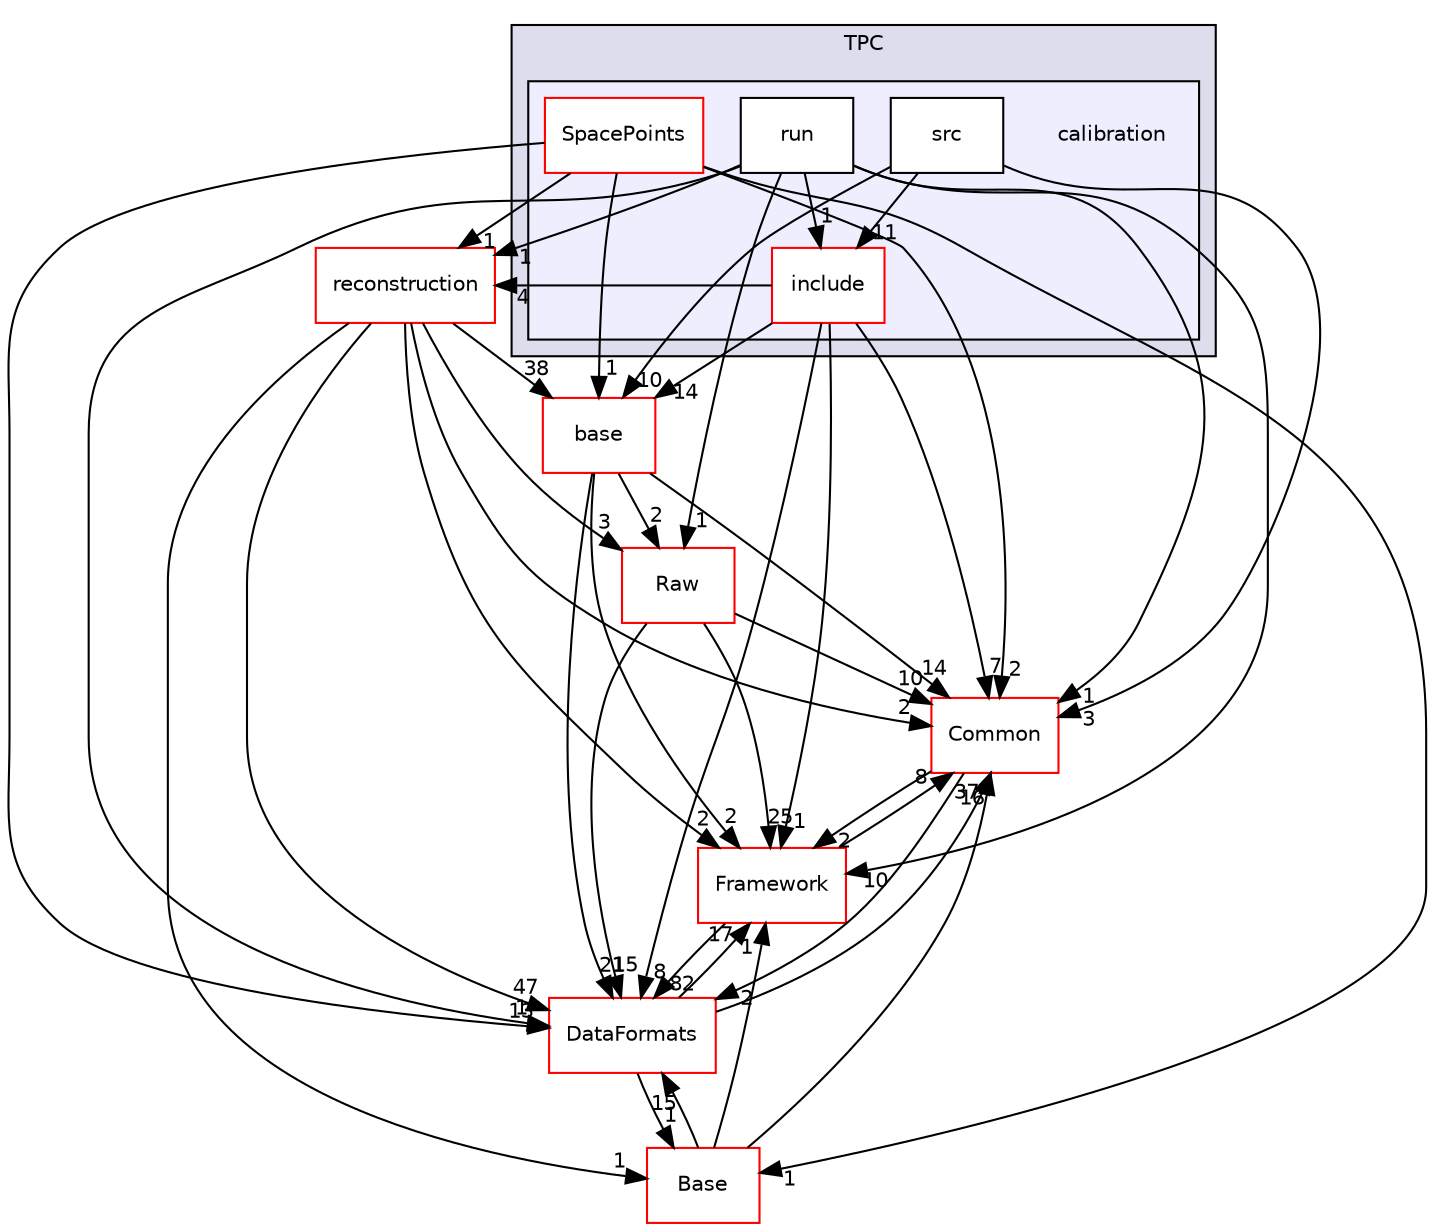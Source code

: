 digraph "/home/travis/build/AliceO2Group/AliceO2/Detectors/TPC/calibration" {
  bgcolor=transparent;
  compound=true
  node [ fontsize="10", fontname="Helvetica"];
  edge [ labelfontsize="10", labelfontname="Helvetica"];
  subgraph clusterdir_a597e8e061b11201a1dff411feb10d0b {
    graph [ bgcolor="#ddddee", pencolor="black", label="TPC" fontname="Helvetica", fontsize="10", URL="dir_a597e8e061b11201a1dff411feb10d0b.html"]
  subgraph clusterdir_4995562033b321477cfe3c34a14a5189 {
    graph [ bgcolor="#eeeeff", pencolor="black", label="" URL="dir_4995562033b321477cfe3c34a14a5189.html"];
    dir_4995562033b321477cfe3c34a14a5189 [shape=plaintext label="calibration"];
    dir_2168d348e8784d0b706f7ff616321664 [shape=box label="include" color="red" fillcolor="white" style="filled" URL="dir_2168d348e8784d0b706f7ff616321664.html"];
    dir_f282d1da34b97e1c0e067a2536157d8a [shape=box label="run" color="black" fillcolor="white" style="filled" URL="dir_f282d1da34b97e1c0e067a2536157d8a.html"];
    dir_7f0118076ec35c6eba4fbf3c8c648756 [shape=box label="SpacePoints" color="red" fillcolor="white" style="filled" URL="dir_7f0118076ec35c6eba4fbf3c8c648756.html"];
    dir_dd8aaa5a15077027057ed7b7af59c9da [shape=box label="src" color="black" fillcolor="white" style="filled" URL="dir_dd8aaa5a15077027057ed7b7af59c9da.html"];
  }
  }
  dir_677b030cc750909e4cd27413873678d8 [shape=box label="base" color="red" URL="dir_677b030cc750909e4cd27413873678d8.html"];
  dir_4ab6b4cc6a7edbff49100e9123df213f [shape=box label="Common" color="red" URL="dir_4ab6b4cc6a7edbff49100e9123df213f.html"];
  dir_a5de047958dd458e809773c6ffaa8478 [shape=box label="reconstruction" color="red" URL="dir_a5de047958dd458e809773c6ffaa8478.html"];
  dir_37c90836491b695b472bf98d1be8336b [shape=box label="Base" color="red" URL="dir_37c90836491b695b472bf98d1be8336b.html"];
  dir_bcbb2cf9a3d3d83e5515c82071a07177 [shape=box label="Framework" color="red" URL="dir_bcbb2cf9a3d3d83e5515c82071a07177.html"];
  dir_26637d1bd82229bc9ed97f7e706be743 [shape=box label="Raw" color="red" URL="dir_26637d1bd82229bc9ed97f7e706be743.html"];
  dir_2171f7ec022c5423887b07c69b2f5b48 [shape=box label="DataFormats" color="red" URL="dir_2171f7ec022c5423887b07c69b2f5b48.html"];
  dir_7f0118076ec35c6eba4fbf3c8c648756->dir_677b030cc750909e4cd27413873678d8 [headlabel="1", labeldistance=1.5 headhref="dir_000637_000054.html"];
  dir_7f0118076ec35c6eba4fbf3c8c648756->dir_4ab6b4cc6a7edbff49100e9123df213f [headlabel="2", labeldistance=1.5 headhref="dir_000637_000031.html"];
  dir_7f0118076ec35c6eba4fbf3c8c648756->dir_a5de047958dd458e809773c6ffaa8478 [headlabel="1", labeldistance=1.5 headhref="dir_000637_000377.html"];
  dir_7f0118076ec35c6eba4fbf3c8c648756->dir_37c90836491b695b472bf98d1be8336b [headlabel="1", labeldistance=1.5 headhref="dir_000637_000275.html"];
  dir_7f0118076ec35c6eba4fbf3c8c648756->dir_2171f7ec022c5423887b07c69b2f5b48 [headlabel="13", labeldistance=1.5 headhref="dir_000637_000080.html"];
  dir_677b030cc750909e4cd27413873678d8->dir_4ab6b4cc6a7edbff49100e9123df213f [headlabel="14", labeldistance=1.5 headhref="dir_000054_000031.html"];
  dir_677b030cc750909e4cd27413873678d8->dir_bcbb2cf9a3d3d83e5515c82071a07177 [headlabel="2", labeldistance=1.5 headhref="dir_000054_000015.html"];
  dir_677b030cc750909e4cd27413873678d8->dir_26637d1bd82229bc9ed97f7e706be743 [headlabel="2", labeldistance=1.5 headhref="dir_000054_000606.html"];
  dir_677b030cc750909e4cd27413873678d8->dir_2171f7ec022c5423887b07c69b2f5b48 [headlabel="21", labeldistance=1.5 headhref="dir_000054_000080.html"];
  dir_4ab6b4cc6a7edbff49100e9123df213f->dir_bcbb2cf9a3d3d83e5515c82071a07177 [headlabel="2", labeldistance=1.5 headhref="dir_000031_000015.html"];
  dir_4ab6b4cc6a7edbff49100e9123df213f->dir_2171f7ec022c5423887b07c69b2f5b48 [headlabel="2", labeldistance=1.5 headhref="dir_000031_000080.html"];
  dir_a5de047958dd458e809773c6ffaa8478->dir_677b030cc750909e4cd27413873678d8 [headlabel="38", labeldistance=1.5 headhref="dir_000377_000054.html"];
  dir_a5de047958dd458e809773c6ffaa8478->dir_4ab6b4cc6a7edbff49100e9123df213f [headlabel="2", labeldistance=1.5 headhref="dir_000377_000031.html"];
  dir_a5de047958dd458e809773c6ffaa8478->dir_37c90836491b695b472bf98d1be8336b [headlabel="1", labeldistance=1.5 headhref="dir_000377_000275.html"];
  dir_a5de047958dd458e809773c6ffaa8478->dir_bcbb2cf9a3d3d83e5515c82071a07177 [headlabel="2", labeldistance=1.5 headhref="dir_000377_000015.html"];
  dir_a5de047958dd458e809773c6ffaa8478->dir_26637d1bd82229bc9ed97f7e706be743 [headlabel="3", labeldistance=1.5 headhref="dir_000377_000606.html"];
  dir_a5de047958dd458e809773c6ffaa8478->dir_2171f7ec022c5423887b07c69b2f5b48 [headlabel="47", labeldistance=1.5 headhref="dir_000377_000080.html"];
  dir_37c90836491b695b472bf98d1be8336b->dir_4ab6b4cc6a7edbff49100e9123df213f [headlabel="16", labeldistance=1.5 headhref="dir_000275_000031.html"];
  dir_37c90836491b695b472bf98d1be8336b->dir_bcbb2cf9a3d3d83e5515c82071a07177 [headlabel="1", labeldistance=1.5 headhref="dir_000275_000015.html"];
  dir_37c90836491b695b472bf98d1be8336b->dir_2171f7ec022c5423887b07c69b2f5b48 [headlabel="15", labeldistance=1.5 headhref="dir_000275_000080.html"];
  dir_f282d1da34b97e1c0e067a2536157d8a->dir_4ab6b4cc6a7edbff49100e9123df213f [headlabel="1", labeldistance=1.5 headhref="dir_000636_000031.html"];
  dir_f282d1da34b97e1c0e067a2536157d8a->dir_a5de047958dd458e809773c6ffaa8478 [headlabel="1", labeldistance=1.5 headhref="dir_000636_000377.html"];
  dir_f282d1da34b97e1c0e067a2536157d8a->dir_2168d348e8784d0b706f7ff616321664 [headlabel="1", labeldistance=1.5 headhref="dir_000636_000634.html"];
  dir_f282d1da34b97e1c0e067a2536157d8a->dir_bcbb2cf9a3d3d83e5515c82071a07177 [headlabel="10", labeldistance=1.5 headhref="dir_000636_000015.html"];
  dir_f282d1da34b97e1c0e067a2536157d8a->dir_26637d1bd82229bc9ed97f7e706be743 [headlabel="1", labeldistance=1.5 headhref="dir_000636_000606.html"];
  dir_f282d1da34b97e1c0e067a2536157d8a->dir_2171f7ec022c5423887b07c69b2f5b48 [headlabel="1", labeldistance=1.5 headhref="dir_000636_000080.html"];
  dir_dd8aaa5a15077027057ed7b7af59c9da->dir_677b030cc750909e4cd27413873678d8 [headlabel="10", labeldistance=1.5 headhref="dir_000641_000054.html"];
  dir_dd8aaa5a15077027057ed7b7af59c9da->dir_4ab6b4cc6a7edbff49100e9123df213f [headlabel="3", labeldistance=1.5 headhref="dir_000641_000031.html"];
  dir_dd8aaa5a15077027057ed7b7af59c9da->dir_2168d348e8784d0b706f7ff616321664 [headlabel="11", labeldistance=1.5 headhref="dir_000641_000634.html"];
  dir_2168d348e8784d0b706f7ff616321664->dir_677b030cc750909e4cd27413873678d8 [headlabel="14", labeldistance=1.5 headhref="dir_000634_000054.html"];
  dir_2168d348e8784d0b706f7ff616321664->dir_4ab6b4cc6a7edbff49100e9123df213f [headlabel="7", labeldistance=1.5 headhref="dir_000634_000031.html"];
  dir_2168d348e8784d0b706f7ff616321664->dir_a5de047958dd458e809773c6ffaa8478 [headlabel="4", labeldistance=1.5 headhref="dir_000634_000377.html"];
  dir_2168d348e8784d0b706f7ff616321664->dir_bcbb2cf9a3d3d83e5515c82071a07177 [headlabel="1", labeldistance=1.5 headhref="dir_000634_000015.html"];
  dir_2168d348e8784d0b706f7ff616321664->dir_2171f7ec022c5423887b07c69b2f5b48 [headlabel="8", labeldistance=1.5 headhref="dir_000634_000080.html"];
  dir_bcbb2cf9a3d3d83e5515c82071a07177->dir_4ab6b4cc6a7edbff49100e9123df213f [headlabel="8", labeldistance=1.5 headhref="dir_000015_000031.html"];
  dir_bcbb2cf9a3d3d83e5515c82071a07177->dir_2171f7ec022c5423887b07c69b2f5b48 [headlabel="82", labeldistance=1.5 headhref="dir_000015_000080.html"];
  dir_26637d1bd82229bc9ed97f7e706be743->dir_4ab6b4cc6a7edbff49100e9123df213f [headlabel="10", labeldistance=1.5 headhref="dir_000606_000031.html"];
  dir_26637d1bd82229bc9ed97f7e706be743->dir_bcbb2cf9a3d3d83e5515c82071a07177 [headlabel="25", labeldistance=1.5 headhref="dir_000606_000015.html"];
  dir_26637d1bd82229bc9ed97f7e706be743->dir_2171f7ec022c5423887b07c69b2f5b48 [headlabel="15", labeldistance=1.5 headhref="dir_000606_000080.html"];
  dir_2171f7ec022c5423887b07c69b2f5b48->dir_4ab6b4cc6a7edbff49100e9123df213f [headlabel="37", labeldistance=1.5 headhref="dir_000080_000031.html"];
  dir_2171f7ec022c5423887b07c69b2f5b48->dir_37c90836491b695b472bf98d1be8336b [headlabel="1", labeldistance=1.5 headhref="dir_000080_000275.html"];
  dir_2171f7ec022c5423887b07c69b2f5b48->dir_bcbb2cf9a3d3d83e5515c82071a07177 [headlabel="17", labeldistance=1.5 headhref="dir_000080_000015.html"];
}

